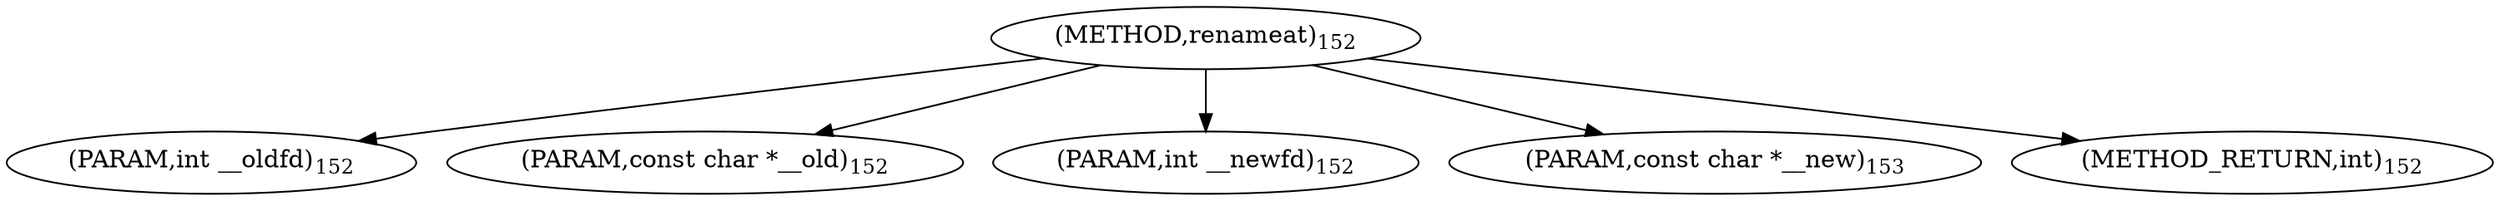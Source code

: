 digraph "renameat" {  
"2496" [label = <(METHOD,renameat)<SUB>152</SUB>> ]
"2497" [label = <(PARAM,int __oldfd)<SUB>152</SUB>> ]
"2498" [label = <(PARAM,const char *__old)<SUB>152</SUB>> ]
"2499" [label = <(PARAM,int __newfd)<SUB>152</SUB>> ]
"2500" [label = <(PARAM,const char *__new)<SUB>153</SUB>> ]
"2501" [label = <(METHOD_RETURN,int)<SUB>152</SUB>> ]
  "2496" -> "2497" 
  "2496" -> "2498" 
  "2496" -> "2499" 
  "2496" -> "2500" 
  "2496" -> "2501" 
}
